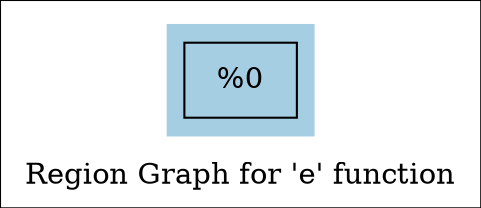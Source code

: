 digraph "Region Graph for 'e' function" {
	label="Region Graph for 'e' function";

	Node0x1399de0 [shape=record,label="{%0}"];
	colorscheme = "paired12"
        subgraph cluster_0x1399d60 {
          label = "";
          style = filled;
          color = 1
          Node0x1399de0;
        }
}
